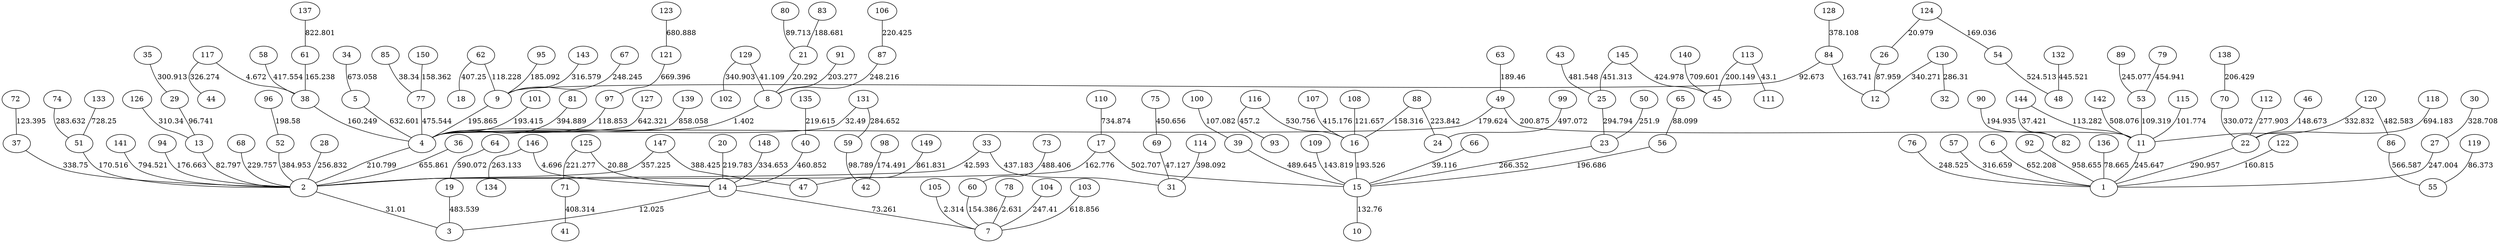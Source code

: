 graph x {
8 -- 4[label=1.402];
105 -- 7[label=2.314];
78 -- 7[label=2.631];
117 -- 38[label=4.672];
146 -- 14[label=4.696];
14 -- 3[label=12.025];
21 -- 8[label=20.292];
125 -- 14[label=20.88];
124 -- 26[label=20.979];
2 -- 3[label=31.01];
131 -- 4[label=32.49];
144 -- 82[label=37.421];
85 -- 77[label=38.34];
66 -- 15[label=39.116];
129 -- 8[label=41.109];
33 -- 2[label=42.593];
113 -- 111[label=43.1];
69 -- 31[label=47.127];
14 -- 7[label=73.261];
136 -- 1[label=78.665];
13 -- 2[label=82.797];
119 -- 55[label=86.373];
26 -- 12[label=87.959];
65 -- 56[label=88.099];
80 -- 21[label=89.713];
84 -- 9[label=92.673];
29 -- 13[label=96.741];
59 -- 42[label=98.789];
115 -- 11[label=101.774];
100 -- 39[label=107.082];
53 -- 11[label=109.319];
144 -- 11[label=113.282];
62 -- 9[label=118.228];
97 -- 4[label=118.853];
108 -- 16[label=121.657];
72 -- 37[label=123.395];
15 -- 10[label=132.76];
109 -- 15[label=143.819];
46 -- 22[label=148.673];
60 -- 7[label=154.386];
88 -- 16[label=158.316];
150 -- 77[label=158.362];
38 -- 4[label=160.249];
122 -- 1[label=160.815];
17 -- 2[label=162.776];
84 -- 12[label=163.741];
61 -- 38[label=165.238];
124 -- 54[label=169.036];
51 -- 2[label=170.516];
98 -- 42[label=174.491];
94 -- 2[label=176.663];
49 -- 4[label=179.624];
95 -- 9[label=185.092];
83 -- 21[label=188.681];
63 -- 49[label=189.46];
101 -- 4[label=193.415];
16 -- 15[label=193.526];
90 -- 82[label=194.935];
9 -- 4[label=195.865];
56 -- 15[label=196.686];
96 -- 52[label=198.58];
113 -- 45[label=200.149];
49 -- 11[label=200.875];
91 -- 8[label=203.277];
138 -- 70[label=206.429];
4 -- 2[label=210.799];
135 -- 40[label=219.615];
20 -- 14[label=219.783];
106 -- 87[label=220.425];
125 -- 71[label=221.277];
88 -- 24[label=223.842];
68 -- 2[label=229.757];
89 -- 53[label=245.077];
11 -- 1[label=245.647];
27 -- 1[label=247.004];
104 -- 7[label=247.41];
87 -- 8[label=248.216];
67 -- 9[label=248.245];
76 -- 1[label=248.525];
50 -- 23[label=251.9];
28 -- 2[label=256.832];
146 -- 134[label=263.133];
23 -- 15[label=266.352];
112 -- 22[label=277.903];
74 -- 51[label=283.632];
131 -- 59[label=284.652];
130 -- 32[label=286.31];
22 -- 1[label=290.957];
25 -- 23[label=294.794];
35 -- 29[label=300.913];
126 -- 13[label=310.34];
143 -- 9[label=316.579];
57 -- 1[label=316.659];
117 -- 44[label=326.274];
30 -- 27[label=328.708];
70 -- 22[label=330.072];
120 -- 11[label=332.832];
148 -- 14[label=334.653];
37 -- 2[label=338.75];
130 -- 12[label=340.271];
129 -- 102[label=340.903];
147 -- 2[label=357.225];
128 -- 84[label=378.108];
52 -- 2[label=384.953];
147 -- 47[label=388.425];
81 -- 4[label=394.889];
114 -- 31[label=398.092];
62 -- 18[label=407.25];
71 -- 41[label=408.314];
107 -- 16[label=415.176];
58 -- 38[label=417.554];
145 -- 45[label=424.978];
33 -- 31[label=437.183];
132 -- 48[label=445.521];
75 -- 69[label=450.656];
145 -- 25[label=451.313];
79 -- 53[label=454.941];
116 -- 93[label=457.2];
40 -- 14[label=460.852];
77 -- 4[label=475.544];
43 -- 25[label=481.548];
120 -- 86[label=482.583];
19 -- 3[label=483.539];
73 -- 60[label=488.406];
39 -- 15[label=489.645];
99 -- 24[label=497.072];
17 -- 15[label=502.707];
142 -- 11[label=508.076];
54 -- 48[label=524.513];
116 -- 16[label=530.756];
86 -- 55[label=566.587];
64 -- 19[label=590.072];
103 -- 7[label=618.856];
5 -- 4[label=632.601];
127 -- 4[label=642.321];
6 -- 1[label=652.208];
36 -- 2[label=655.861];
121 -- 97[label=669.396];
34 -- 5[label=673.058];
123 -- 121[label=680.888];
118 -- 22[label=694.183];
140 -- 45[label=709.601];
133 -- 51[label=728.25];
110 -- 17[label=734.874];
141 -- 2[label=794.521];
137 -- 61[label=822.801];
139 -- 4[label=858.058];
149 -- 47[label=861.831];
92 -- 1[label=958.655];
}